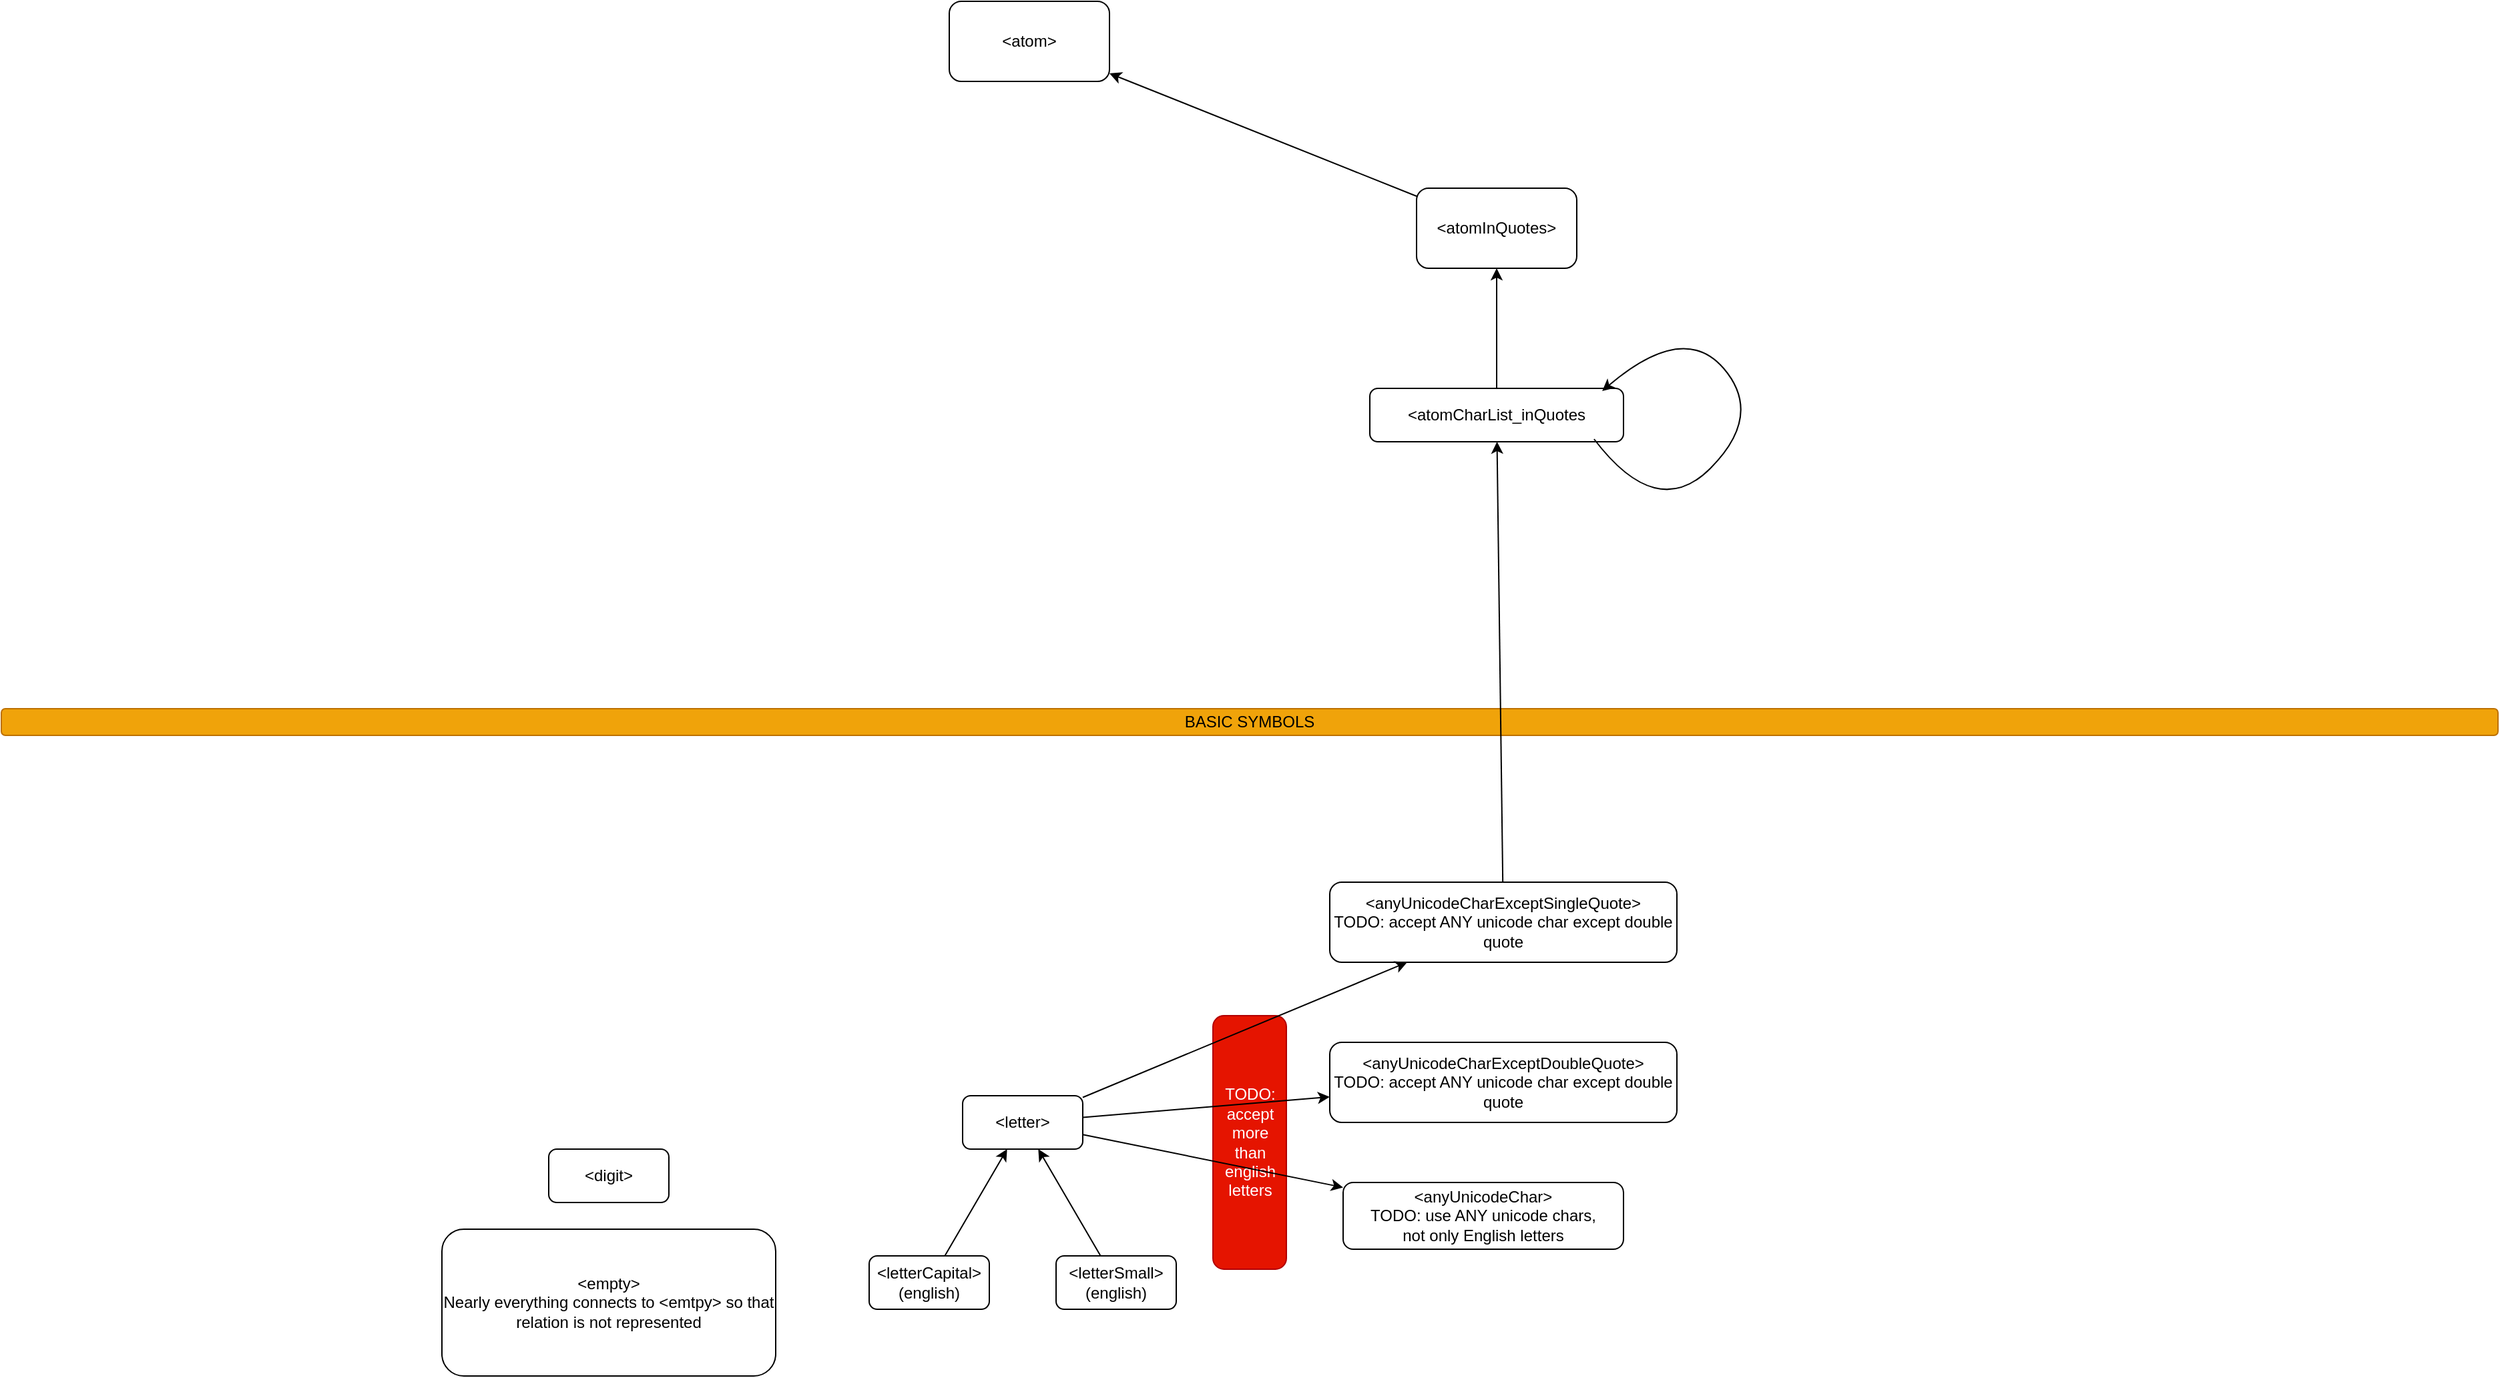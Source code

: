 <mxfile version="27.0.9">
  <diagram name="Page-1" id="gOBfrfqAxr7Yk2jaT-1e">
    <mxGraphModel dx="3510" dy="2857" grid="1" gridSize="10" guides="1" tooltips="1" connect="1" arrows="1" fold="1" page="1" pageScale="1" pageWidth="850" pageHeight="1100" math="0" shadow="0">
      <root>
        <mxCell id="0" />
        <mxCell id="1" parent="0" />
        <mxCell id="SGOabfZ179OGN8gNY-lS-15" value="TODO:&lt;br&gt;accept more than english letters" style="rounded=1;whiteSpace=wrap;html=1;fillColor=#e51400;fontColor=#ffffff;strokeColor=#B20000;" vertex="1" parent="1">
          <mxGeometry x="117.5" y="750" width="55" height="190" as="geometry" />
        </mxCell>
        <mxCell id="SGOabfZ179OGN8gNY-lS-1" value="&amp;lt;empty&amp;gt;&lt;div&gt;Nearly everything connects to &amp;lt;emtpy&amp;gt; so that relation is not represented&lt;/div&gt;" style="rounded=1;whiteSpace=wrap;html=1;" vertex="1" parent="1">
          <mxGeometry x="-460" y="910" width="250" height="110" as="geometry" />
        </mxCell>
        <mxCell id="SGOabfZ179OGN8gNY-lS-2" value="BASIC SYMBOLS" style="rounded=1;whiteSpace=wrap;html=1;fillColor=#f0a30a;fontColor=#000000;strokeColor=#BD7000;" vertex="1" parent="1">
          <mxGeometry x="-790" y="520" width="1870" height="20" as="geometry" />
        </mxCell>
        <mxCell id="SGOabfZ179OGN8gNY-lS-3" value="&amp;lt;digit&amp;gt;" style="rounded=1;whiteSpace=wrap;html=1;" vertex="1" parent="1">
          <mxGeometry x="-380" y="850" width="90" height="40" as="geometry" />
        </mxCell>
        <mxCell id="SGOabfZ179OGN8gNY-lS-4" value="&amp;lt;letter&amp;gt;" style="rounded=1;whiteSpace=wrap;html=1;" vertex="1" parent="1">
          <mxGeometry x="-70" y="810" width="90" height="40" as="geometry" />
        </mxCell>
        <mxCell id="SGOabfZ179OGN8gNY-lS-6" value="&amp;lt;letterCapital&amp;gt;&lt;div&gt;(english)&lt;/div&gt;" style="rounded=1;whiteSpace=wrap;html=1;" vertex="1" parent="1">
          <mxGeometry x="-140" y="930" width="90" height="40" as="geometry" />
        </mxCell>
        <mxCell id="SGOabfZ179OGN8gNY-lS-7" value="&amp;lt;letterSmall&amp;gt;&lt;div&gt;(english)&lt;/div&gt;" style="rounded=1;whiteSpace=wrap;html=1;" vertex="1" parent="1">
          <mxGeometry y="930" width="90" height="40" as="geometry" />
        </mxCell>
        <mxCell id="SGOabfZ179OGN8gNY-lS-8" value="" style="endArrow=classic;html=1;rounded=0;" edge="1" parent="1" source="SGOabfZ179OGN8gNY-lS-6" target="SGOabfZ179OGN8gNY-lS-4">
          <mxGeometry width="50" height="50" relative="1" as="geometry">
            <mxPoint x="-315" y="1140" as="sourcePoint" />
            <mxPoint x="-265" y="1090" as="targetPoint" />
          </mxGeometry>
        </mxCell>
        <mxCell id="SGOabfZ179OGN8gNY-lS-9" value="" style="endArrow=classic;html=1;rounded=0;" edge="1" parent="1" source="SGOabfZ179OGN8gNY-lS-7" target="SGOabfZ179OGN8gNY-lS-4">
          <mxGeometry width="50" height="50" relative="1" as="geometry">
            <mxPoint x="215" y="1060" as="sourcePoint" />
            <mxPoint x="259" y="990" as="targetPoint" />
          </mxGeometry>
        </mxCell>
        <mxCell id="SGOabfZ179OGN8gNY-lS-11" value="&amp;lt;anyUnicodeChar&amp;gt;&lt;div&gt;TODO: use ANY unicode chars,&lt;/div&gt;&lt;div&gt;not only English letters&lt;/div&gt;" style="rounded=1;whiteSpace=wrap;html=1;" vertex="1" parent="1">
          <mxGeometry x="215" y="875" width="210" height="50" as="geometry" />
        </mxCell>
        <mxCell id="SGOabfZ179OGN8gNY-lS-12" value="" style="endArrow=classic;html=1;rounded=0;" edge="1" parent="1" source="SGOabfZ179OGN8gNY-lS-4" target="SGOabfZ179OGN8gNY-lS-11">
          <mxGeometry width="50" height="50" relative="1" as="geometry">
            <mxPoint x="305" y="930" as="sourcePoint" />
            <mxPoint x="355" y="880" as="targetPoint" />
          </mxGeometry>
        </mxCell>
        <mxCell id="SGOabfZ179OGN8gNY-lS-13" value="&amp;lt;anyUnicodeCharExceptDoubleQuote&amp;gt;&lt;div&gt;TODO: accept ANY unicode char except double quote&lt;/div&gt;" style="rounded=1;whiteSpace=wrap;html=1;" vertex="1" parent="1">
          <mxGeometry x="205" y="770" width="260" height="60" as="geometry" />
        </mxCell>
        <mxCell id="SGOabfZ179OGN8gNY-lS-14" value="" style="endArrow=classic;html=1;rounded=0;" edge="1" parent="1" source="SGOabfZ179OGN8gNY-lS-4" target="SGOabfZ179OGN8gNY-lS-13">
          <mxGeometry width="50" height="50" relative="1" as="geometry">
            <mxPoint x="-95" y="890" as="sourcePoint" />
            <mxPoint x="-45" y="840" as="targetPoint" />
          </mxGeometry>
        </mxCell>
        <mxCell id="SGOabfZ179OGN8gNY-lS-16" value="&amp;lt;anyUnicodeCharExceptSingleQuote&amp;gt;&lt;div&gt;TODO: accept ANY unicode char except double quote&lt;/div&gt;" style="rounded=1;whiteSpace=wrap;html=1;" vertex="1" parent="1">
          <mxGeometry x="205" y="650" width="260" height="60" as="geometry" />
        </mxCell>
        <mxCell id="SGOabfZ179OGN8gNY-lS-17" value="" style="endArrow=classic;html=1;rounded=0;" edge="1" parent="1" source="SGOabfZ179OGN8gNY-lS-4" target="SGOabfZ179OGN8gNY-lS-16">
          <mxGeometry width="50" height="50" relative="1" as="geometry">
            <mxPoint x="-245" y="880" as="sourcePoint" />
            <mxPoint x="-195" y="830" as="targetPoint" />
          </mxGeometry>
        </mxCell>
        <mxCell id="SGOabfZ179OGN8gNY-lS-19" value="&amp;lt;atomCharList_inQuotes" style="rounded=1;whiteSpace=wrap;html=1;" vertex="1" parent="1">
          <mxGeometry x="235" y="280" width="190" height="40" as="geometry" />
        </mxCell>
        <mxCell id="SGOabfZ179OGN8gNY-lS-20" value="" style="endArrow=classic;html=1;rounded=0;" edge="1" parent="1" source="SGOabfZ179OGN8gNY-lS-16" target="SGOabfZ179OGN8gNY-lS-19">
          <mxGeometry width="50" height="50" relative="1" as="geometry">
            <mxPoint x="160" y="460" as="sourcePoint" />
            <mxPoint x="210" y="410" as="targetPoint" />
          </mxGeometry>
        </mxCell>
        <mxCell id="SGOabfZ179OGN8gNY-lS-23" value="" style="curved=1;endArrow=classic;html=1;rounded=0;entryX=0.916;entryY=0.05;entryDx=0;entryDy=0;entryPerimeter=0;exitX=0.884;exitY=0.95;exitDx=0;exitDy=0;exitPerimeter=0;" edge="1" parent="1" source="SGOabfZ179OGN8gNY-lS-19" target="SGOabfZ179OGN8gNY-lS-19">
          <mxGeometry width="50" height="50" relative="1" as="geometry">
            <mxPoint x="640" y="290" as="sourcePoint" />
            <mxPoint x="690" y="240" as="targetPoint" />
            <Array as="points">
              <mxPoint x="450" y="380" />
              <mxPoint x="530" y="300" />
              <mxPoint x="470" y="230" />
            </Array>
          </mxGeometry>
        </mxCell>
        <mxCell id="SGOabfZ179OGN8gNY-lS-24" value="&amp;lt;atomInQuotes&amp;gt;" style="rounded=1;whiteSpace=wrap;html=1;" vertex="1" parent="1">
          <mxGeometry x="270" y="130" width="120" height="60" as="geometry" />
        </mxCell>
        <mxCell id="SGOabfZ179OGN8gNY-lS-25" value="" style="endArrow=classic;html=1;rounded=0;" edge="1" parent="1" source="SGOabfZ179OGN8gNY-lS-19" target="SGOabfZ179OGN8gNY-lS-24">
          <mxGeometry width="50" height="50" relative="1" as="geometry">
            <mxPoint x="10" y="340" as="sourcePoint" />
            <mxPoint x="60" y="290" as="targetPoint" />
          </mxGeometry>
        </mxCell>
        <mxCell id="SGOabfZ179OGN8gNY-lS-26" value="&amp;lt;atom&amp;gt;" style="rounded=1;whiteSpace=wrap;html=1;" vertex="1" parent="1">
          <mxGeometry x="-80" y="-10" width="120" height="60" as="geometry" />
        </mxCell>
        <mxCell id="SGOabfZ179OGN8gNY-lS-27" value="" style="endArrow=classic;html=1;rounded=0;" edge="1" parent="1" source="SGOabfZ179OGN8gNY-lS-24" target="SGOabfZ179OGN8gNY-lS-26">
          <mxGeometry width="50" height="50" relative="1" as="geometry">
            <mxPoint x="70" y="170" as="sourcePoint" />
            <mxPoint x="120" y="120" as="targetPoint" />
          </mxGeometry>
        </mxCell>
      </root>
    </mxGraphModel>
  </diagram>
</mxfile>
